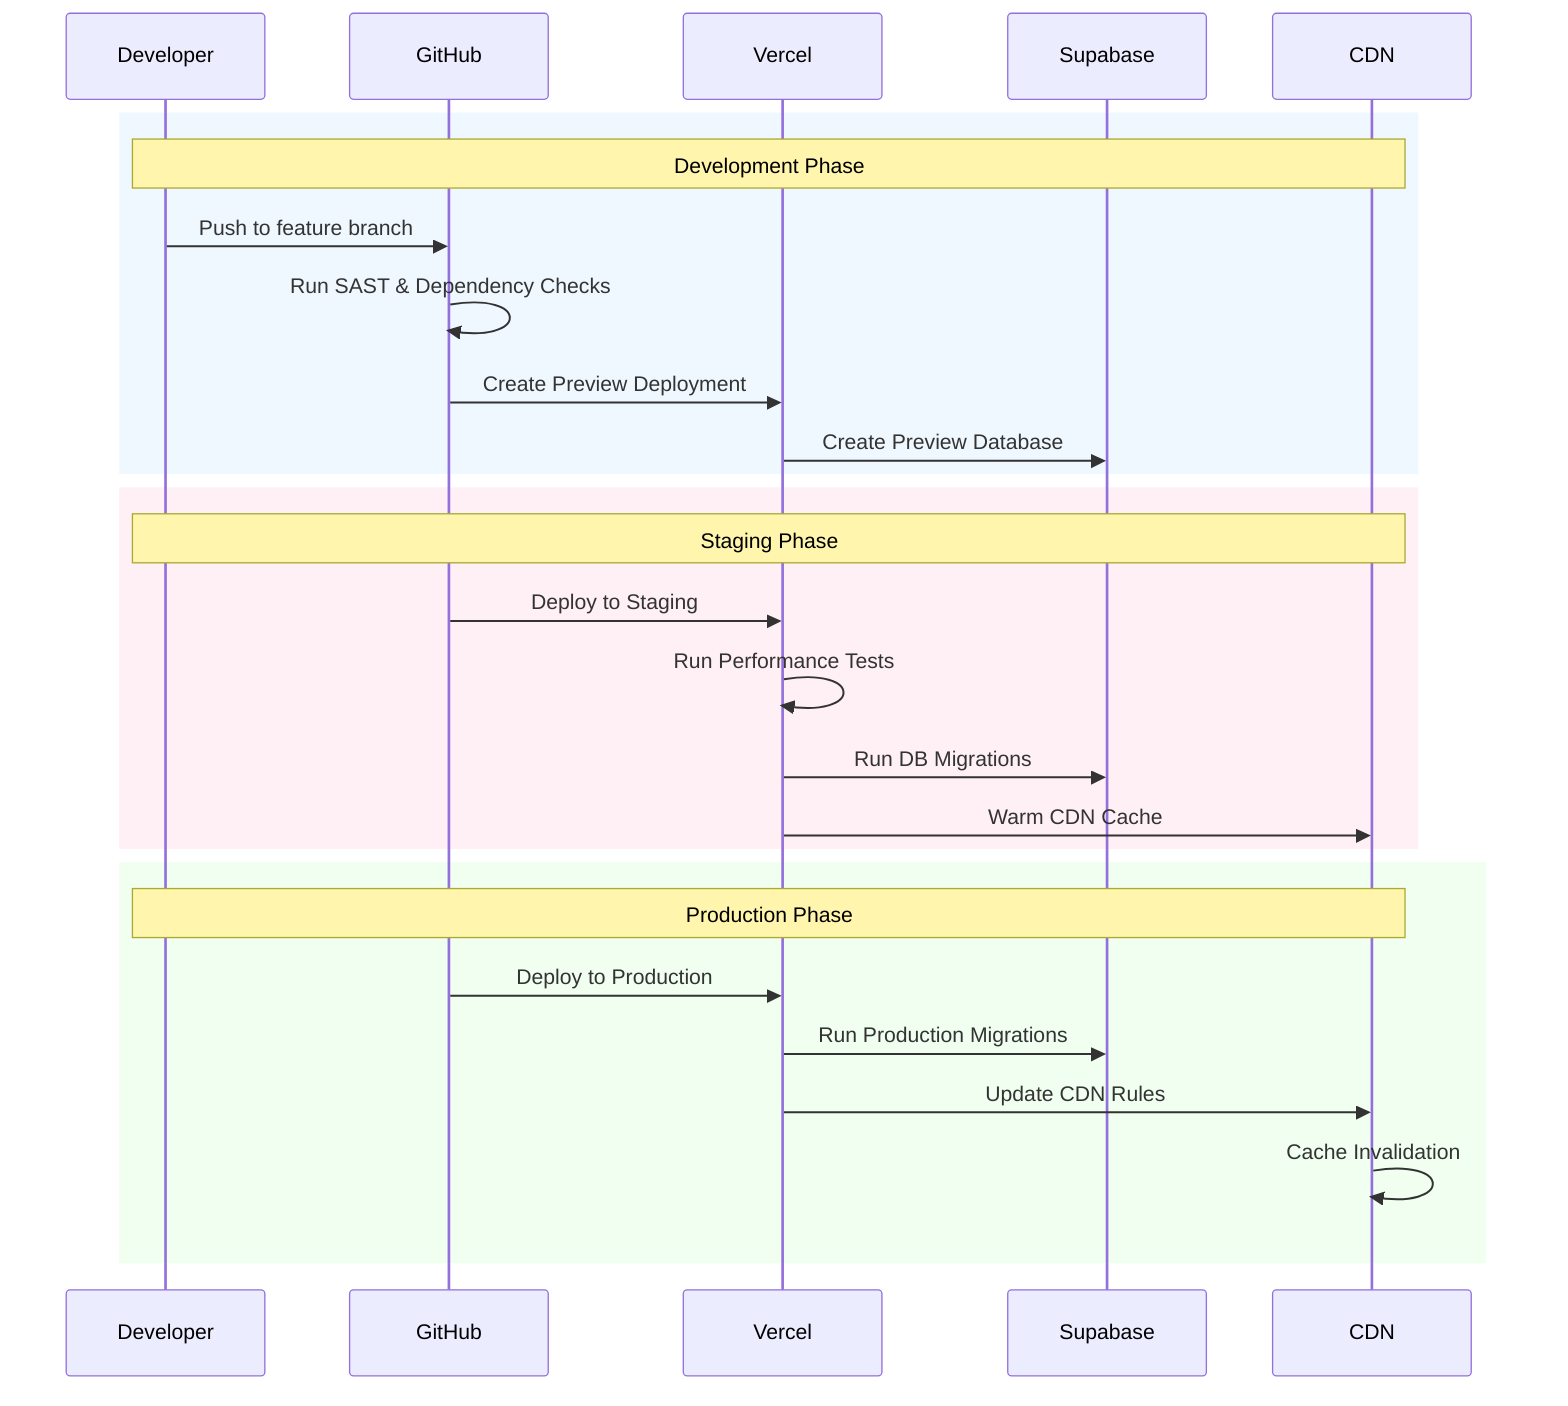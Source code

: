 sequenceDiagram
    participant D as Developer
    participant G as GitHub
    participant V as Vercel
    participant S as Supabase
    participant C as CDN
    
    rect rgb(240, 248, 255)
        Note over D,C: Development Phase
        D->>G: Push to feature branch
        G->>G: Run SAST & Dependency Checks
        G->>V: Create Preview Deployment
        V->>S: Create Preview Database
    end
    
    rect rgb(255, 240, 245)
        Note over D,C: Staging Phase
        G->>V: Deploy to Staging
        V->>V: Run Performance Tests
        V->>S: Run DB Migrations
        V->>C: Warm CDN Cache
    end
    
    rect rgb(240, 255, 240)
        Note over D,C: Production Phase
        G->>V: Deploy to Production
        V->>S: Run Production Migrations
        V->>C: Update CDN Rules
        C->>C: Cache Invalidation
    end